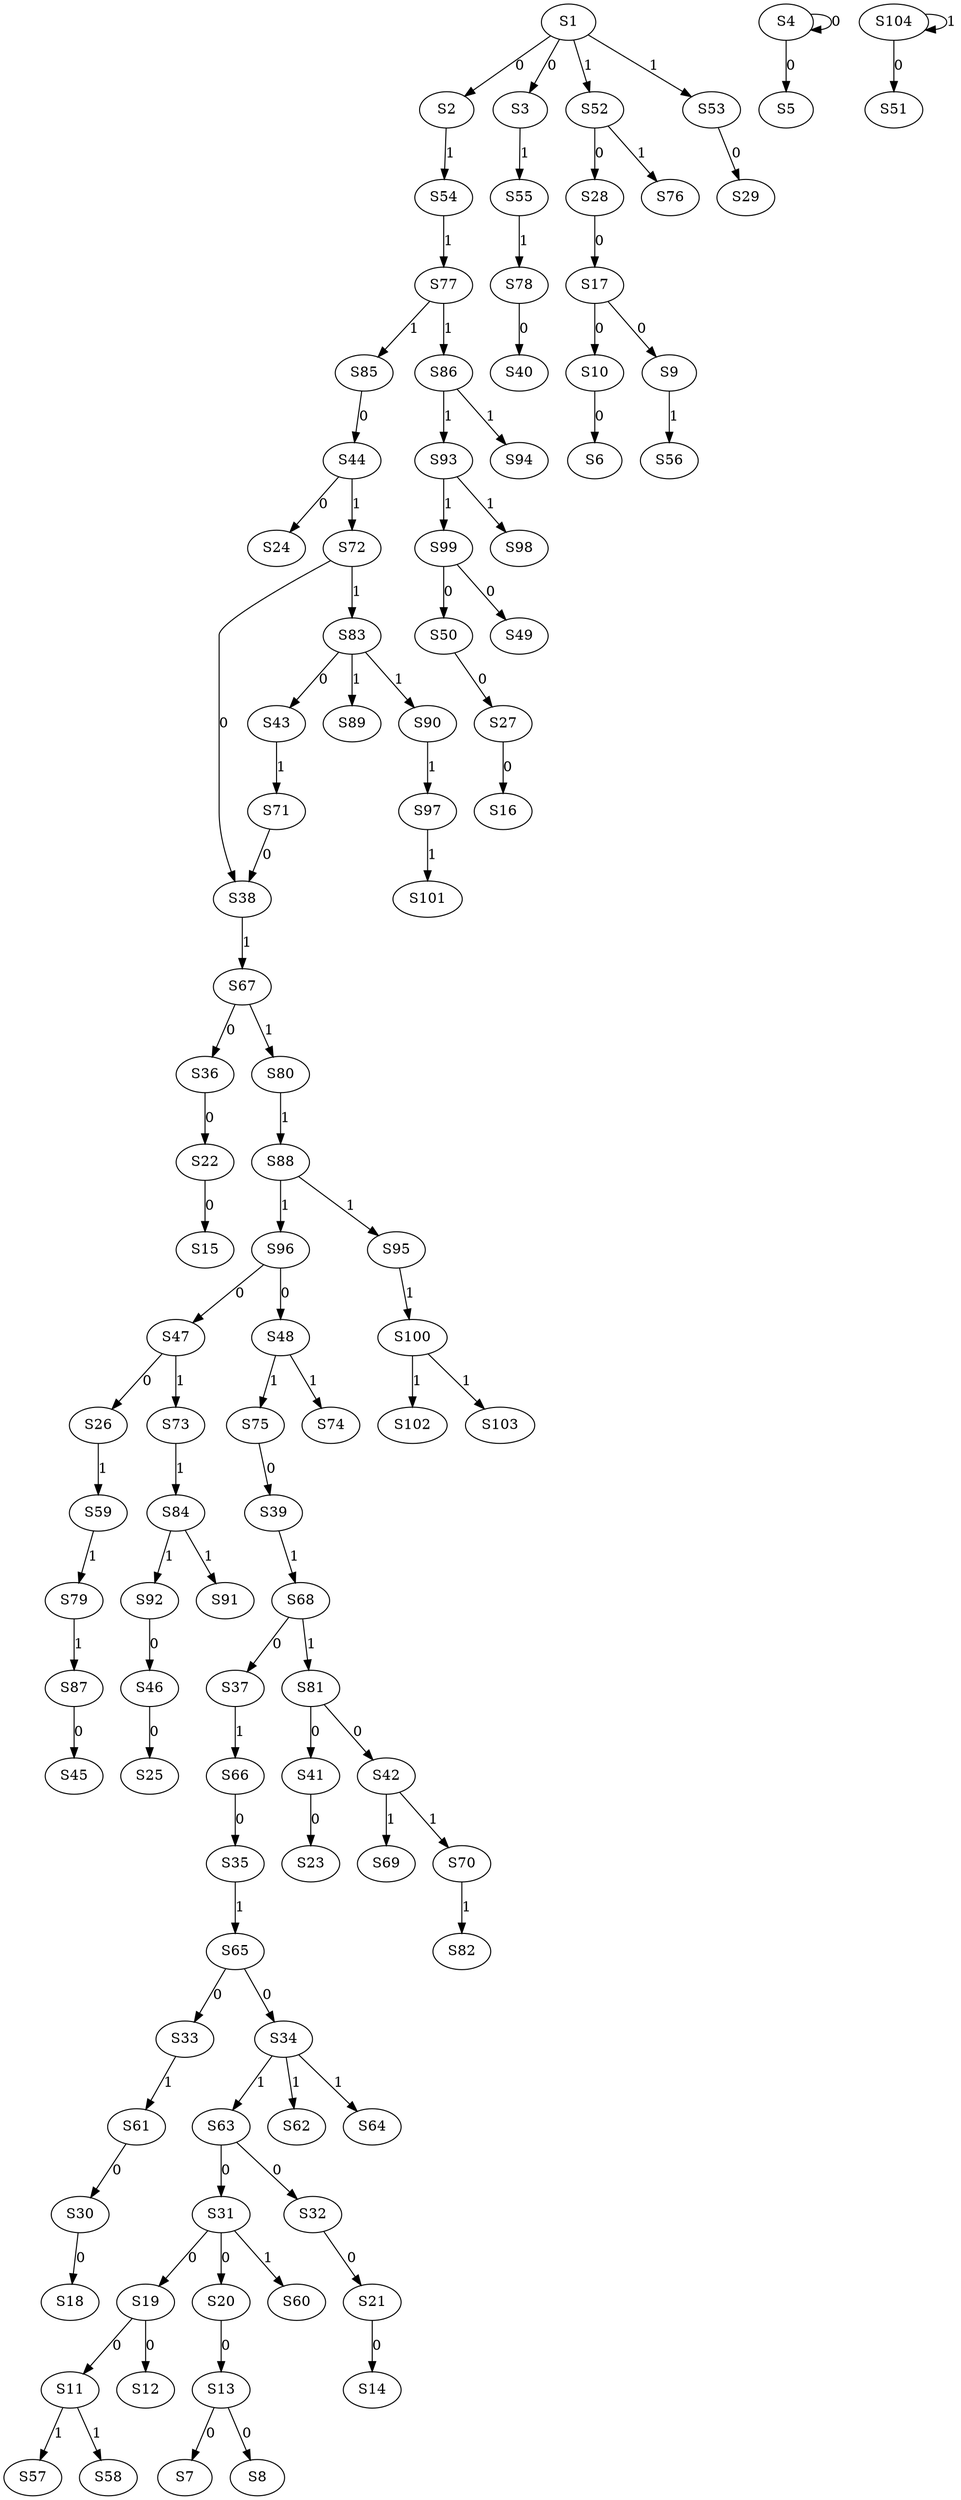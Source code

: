 strict digraph {
	S1 -> S2 [ label = 0 ];
	S1 -> S3 [ label = 0 ];
	S4 -> S4 [ label = 0 ];
	S4 -> S5 [ label = 0 ];
	S10 -> S6 [ label = 0 ];
	S13 -> S7 [ label = 0 ];
	S13 -> S8 [ label = 0 ];
	S17 -> S9 [ label = 0 ];
	S17 -> S10 [ label = 0 ];
	S19 -> S11 [ label = 0 ];
	S19 -> S12 [ label = 0 ];
	S20 -> S13 [ label = 0 ];
	S21 -> S14 [ label = 0 ];
	S22 -> S15 [ label = 0 ];
	S27 -> S16 [ label = 0 ];
	S28 -> S17 [ label = 0 ];
	S30 -> S18 [ label = 0 ];
	S31 -> S19 [ label = 0 ];
	S31 -> S20 [ label = 0 ];
	S32 -> S21 [ label = 0 ];
	S36 -> S22 [ label = 0 ];
	S41 -> S23 [ label = 0 ];
	S44 -> S24 [ label = 0 ];
	S46 -> S25 [ label = 0 ];
	S47 -> S26 [ label = 0 ];
	S50 -> S27 [ label = 0 ];
	S52 -> S28 [ label = 0 ];
	S53 -> S29 [ label = 0 ];
	S61 -> S30 [ label = 0 ];
	S63 -> S31 [ label = 0 ];
	S63 -> S32 [ label = 0 ];
	S65 -> S33 [ label = 0 ];
	S65 -> S34 [ label = 0 ];
	S66 -> S35 [ label = 0 ];
	S67 -> S36 [ label = 0 ];
	S68 -> S37 [ label = 0 ];
	S72 -> S38 [ label = 0 ];
	S75 -> S39 [ label = 0 ];
	S78 -> S40 [ label = 0 ];
	S81 -> S41 [ label = 0 ];
	S81 -> S42 [ label = 0 ];
	S83 -> S43 [ label = 0 ];
	S85 -> S44 [ label = 0 ];
	S87 -> S45 [ label = 0 ];
	S92 -> S46 [ label = 0 ];
	S96 -> S47 [ label = 0 ];
	S96 -> S48 [ label = 0 ];
	S99 -> S49 [ label = 0 ];
	S99 -> S50 [ label = 0 ];
	S104 -> S51 [ label = 0 ];
	S1 -> S52 [ label = 1 ];
	S1 -> S53 [ label = 1 ];
	S2 -> S54 [ label = 1 ];
	S3 -> S55 [ label = 1 ];
	S9 -> S56 [ label = 1 ];
	S11 -> S57 [ label = 1 ];
	S11 -> S58 [ label = 1 ];
	S26 -> S59 [ label = 1 ];
	S31 -> S60 [ label = 1 ];
	S33 -> S61 [ label = 1 ];
	S34 -> S62 [ label = 1 ];
	S34 -> S63 [ label = 1 ];
	S34 -> S64 [ label = 1 ];
	S35 -> S65 [ label = 1 ];
	S37 -> S66 [ label = 1 ];
	S38 -> S67 [ label = 1 ];
	S39 -> S68 [ label = 1 ];
	S42 -> S69 [ label = 1 ];
	S42 -> S70 [ label = 1 ];
	S43 -> S71 [ label = 1 ];
	S44 -> S72 [ label = 1 ];
	S47 -> S73 [ label = 1 ];
	S48 -> S74 [ label = 1 ];
	S48 -> S75 [ label = 1 ];
	S52 -> S76 [ label = 1 ];
	S54 -> S77 [ label = 1 ];
	S55 -> S78 [ label = 1 ];
	S59 -> S79 [ label = 1 ];
	S67 -> S80 [ label = 1 ];
	S68 -> S81 [ label = 1 ];
	S70 -> S82 [ label = 1 ];
	S72 -> S83 [ label = 1 ];
	S73 -> S84 [ label = 1 ];
	S77 -> S85 [ label = 1 ];
	S77 -> S86 [ label = 1 ];
	S79 -> S87 [ label = 1 ];
	S80 -> S88 [ label = 1 ];
	S83 -> S89 [ label = 1 ];
	S83 -> S90 [ label = 1 ];
	S84 -> S91 [ label = 1 ];
	S84 -> S92 [ label = 1 ];
	S86 -> S93 [ label = 1 ];
	S86 -> S94 [ label = 1 ];
	S88 -> S95 [ label = 1 ];
	S88 -> S96 [ label = 1 ];
	S90 -> S97 [ label = 1 ];
	S93 -> S98 [ label = 1 ];
	S93 -> S99 [ label = 1 ];
	S95 -> S100 [ label = 1 ];
	S97 -> S101 [ label = 1 ];
	S100 -> S102 [ label = 1 ];
	S100 -> S103 [ label = 1 ];
	S104 -> S104 [ label = 1 ];
	S71 -> S38 [ label = 0 ];
}